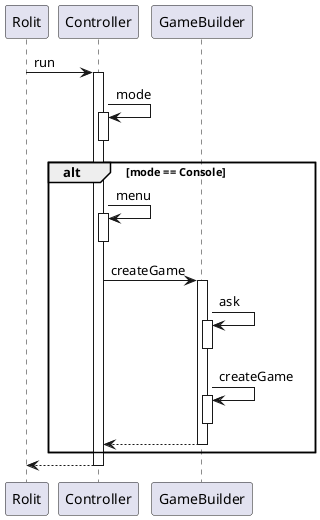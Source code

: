 @startuml
participant Rolit
Rolit -> Controller : run
activate Controller
Controller -> Controller : mode
activate Controller
deactivate Controller

alt mode == Console
Controller -> Controller : menu
activate Controller
deactivate Controller
Controller -> GameBuilder : createGame
activate GameBuilder
GameBuilder -> GameBuilder : ask
activate GameBuilder
deactivate GameBuilder
GameBuilder -> GameBuilder : createGame
activate GameBuilder
deactivate GameBuilder
GameBuilder --> Controller
deactivate GameBuilder
end
return
@enduml